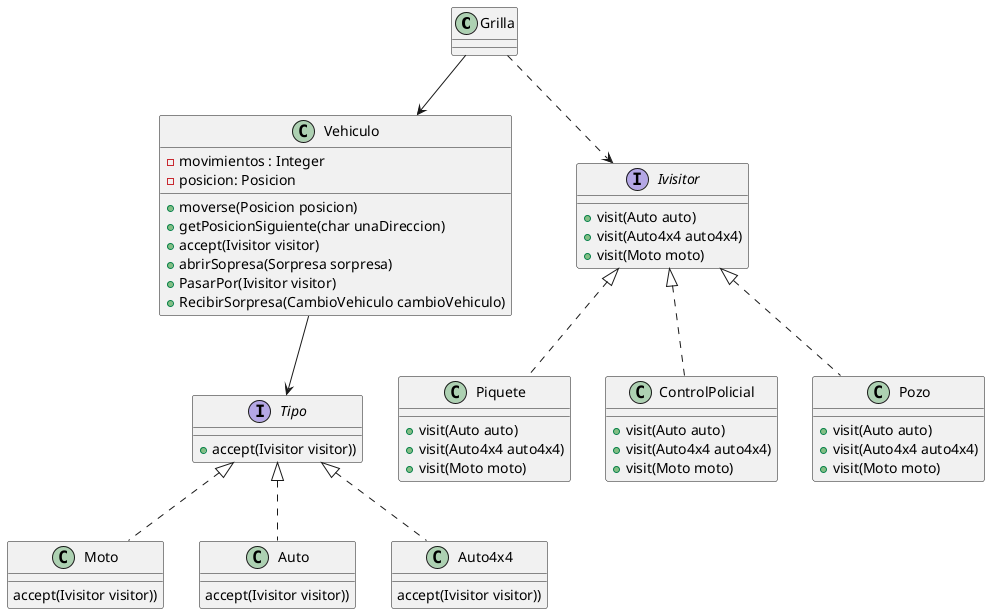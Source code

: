 @startuml
class Grilla{}
class Vehiculo{
-movimientos : Integer
-posicion: Posicion
+moverse(Posicion posicion)
+getPosicionSiguiente(char unaDireccion)
+accept(Ivisitor visitor)
+abrirSopresa(Sorpresa sorpresa)
+PasarPor(Ivisitor visitor)
+RecibirSorpresa(CambioVehiculo cambioVehiculo)
}
interface Ivisitor{
+visit(Auto auto)
+visit(Auto4x4 auto4x4)
+visit(Moto moto)
}
interface Tipo{
+accept(Ivisitor visitor))
}


class Moto{
accept(Ivisitor visitor))
}
class Auto{
accept(Ivisitor visitor))
}

class Auto4x4{
accept(Ivisitor visitor))
}

class Piquete{
+visit(Auto auto)
+visit(Auto4x4 auto4x4)
+visit(Moto moto)
}
class ControlPolicial{
+visit(Auto auto)
+visit(Auto4x4 auto4x4)
+visit(Moto moto)
}
class Pozo{
+visit(Auto auto)
+visit(Auto4x4 auto4x4)
+visit(Moto moto)
}

Grilla --> Vehiculo

Grilla ..> Ivisitor
Vehiculo --> Tipo
Tipo <|.. Moto
Tipo <|.. Auto
Tipo <|.. Auto4x4



Ivisitor <|.. Piquete
Ivisitor <|.. ControlPolicial
Ivisitor <|.. Pozo



@enduml